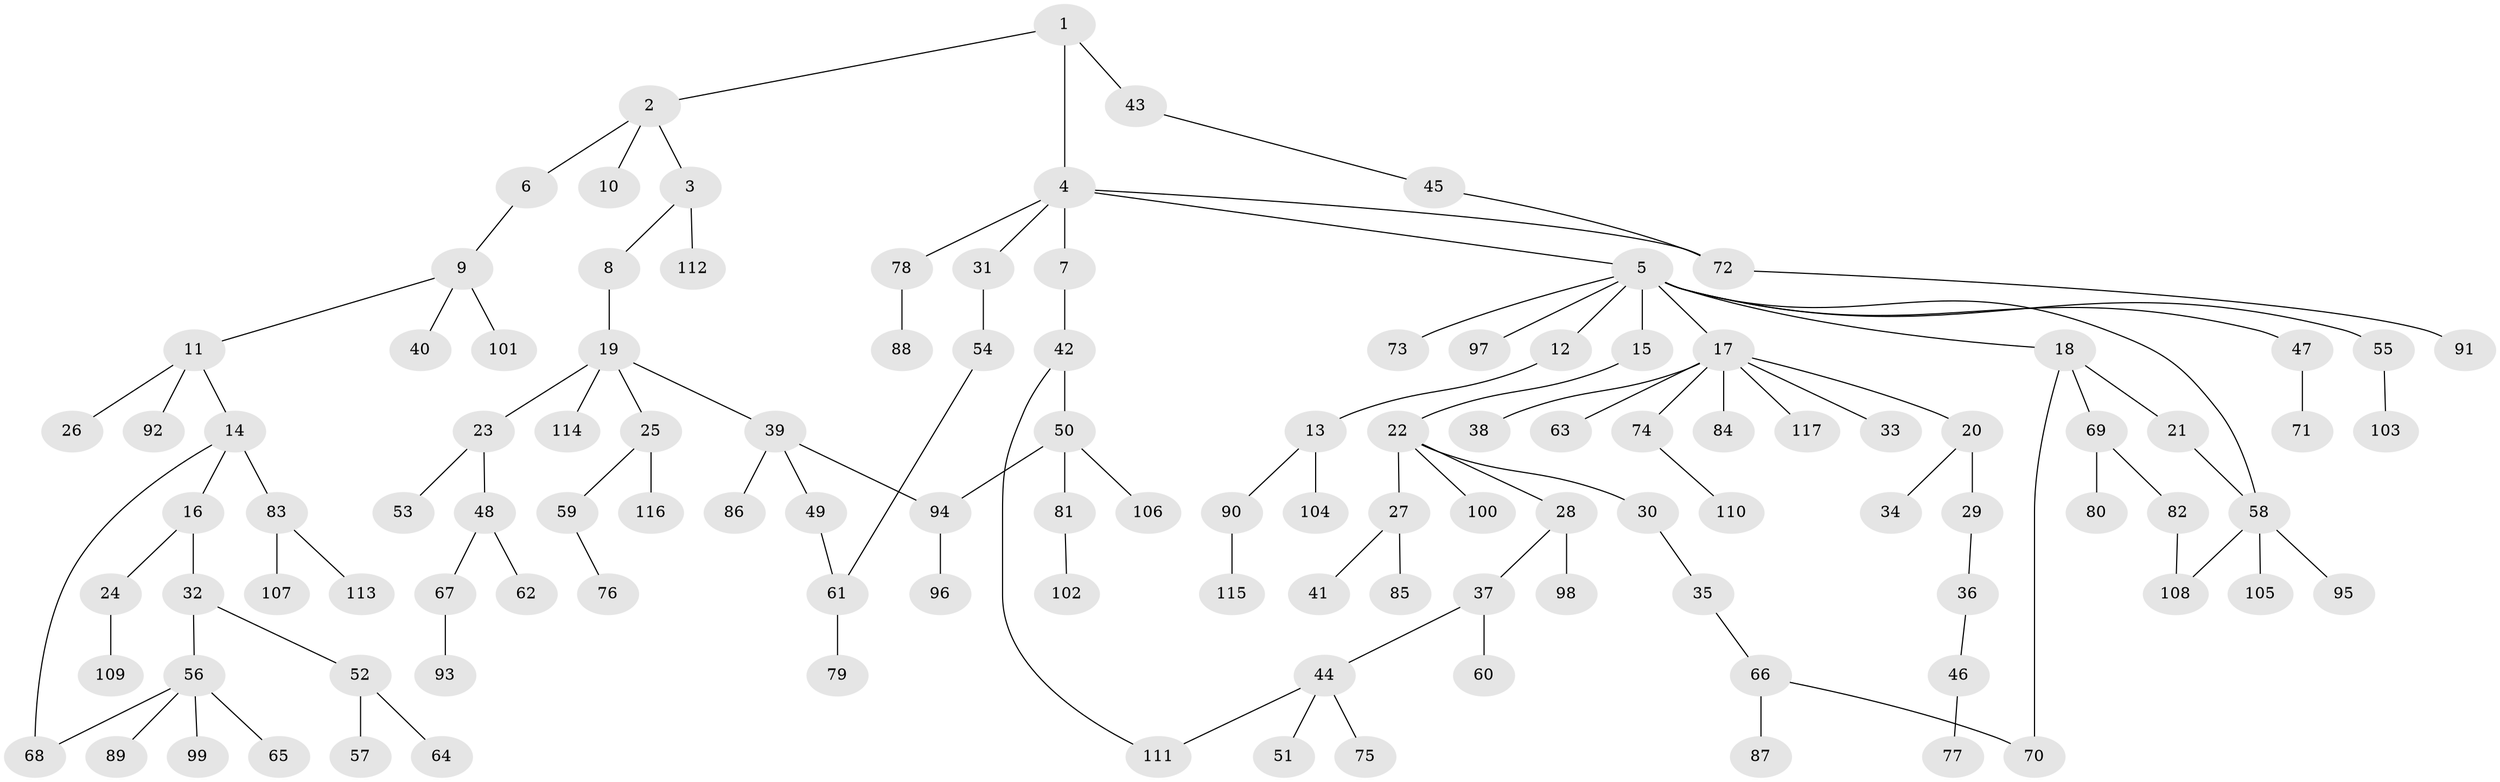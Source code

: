 // coarse degree distribution, {3: 0.1111111111111111, 4: 0.08641975308641975, 6: 0.024691358024691357, 10: 0.012345679012345678, 2: 0.2839506172839506, 1: 0.4444444444444444, 5: 0.024691358024691357, 7: 0.012345679012345678}
// Generated by graph-tools (version 1.1) at 2025/51/02/27/25 19:51:40]
// undirected, 117 vertices, 124 edges
graph export_dot {
graph [start="1"]
  node [color=gray90,style=filled];
  1;
  2;
  3;
  4;
  5;
  6;
  7;
  8;
  9;
  10;
  11;
  12;
  13;
  14;
  15;
  16;
  17;
  18;
  19;
  20;
  21;
  22;
  23;
  24;
  25;
  26;
  27;
  28;
  29;
  30;
  31;
  32;
  33;
  34;
  35;
  36;
  37;
  38;
  39;
  40;
  41;
  42;
  43;
  44;
  45;
  46;
  47;
  48;
  49;
  50;
  51;
  52;
  53;
  54;
  55;
  56;
  57;
  58;
  59;
  60;
  61;
  62;
  63;
  64;
  65;
  66;
  67;
  68;
  69;
  70;
  71;
  72;
  73;
  74;
  75;
  76;
  77;
  78;
  79;
  80;
  81;
  82;
  83;
  84;
  85;
  86;
  87;
  88;
  89;
  90;
  91;
  92;
  93;
  94;
  95;
  96;
  97;
  98;
  99;
  100;
  101;
  102;
  103;
  104;
  105;
  106;
  107;
  108;
  109;
  110;
  111;
  112;
  113;
  114;
  115;
  116;
  117;
  1 -- 2;
  1 -- 4;
  1 -- 43;
  2 -- 3;
  2 -- 6;
  2 -- 10;
  3 -- 8;
  3 -- 112;
  4 -- 5;
  4 -- 7;
  4 -- 31;
  4 -- 78;
  4 -- 72;
  5 -- 12;
  5 -- 15;
  5 -- 17;
  5 -- 18;
  5 -- 47;
  5 -- 55;
  5 -- 58;
  5 -- 73;
  5 -- 97;
  6 -- 9;
  7 -- 42;
  8 -- 19;
  9 -- 11;
  9 -- 40;
  9 -- 101;
  11 -- 14;
  11 -- 26;
  11 -- 92;
  12 -- 13;
  13 -- 90;
  13 -- 104;
  14 -- 16;
  14 -- 83;
  14 -- 68;
  15 -- 22;
  16 -- 24;
  16 -- 32;
  17 -- 20;
  17 -- 33;
  17 -- 38;
  17 -- 63;
  17 -- 74;
  17 -- 84;
  17 -- 117;
  18 -- 21;
  18 -- 69;
  18 -- 70;
  19 -- 23;
  19 -- 25;
  19 -- 39;
  19 -- 114;
  20 -- 29;
  20 -- 34;
  21 -- 58;
  22 -- 27;
  22 -- 28;
  22 -- 30;
  22 -- 100;
  23 -- 48;
  23 -- 53;
  24 -- 109;
  25 -- 59;
  25 -- 116;
  27 -- 41;
  27 -- 85;
  28 -- 37;
  28 -- 98;
  29 -- 36;
  30 -- 35;
  31 -- 54;
  32 -- 52;
  32 -- 56;
  35 -- 66;
  36 -- 46;
  37 -- 44;
  37 -- 60;
  39 -- 49;
  39 -- 86;
  39 -- 94;
  42 -- 50;
  42 -- 111;
  43 -- 45;
  44 -- 51;
  44 -- 75;
  44 -- 111;
  45 -- 72;
  46 -- 77;
  47 -- 71;
  48 -- 62;
  48 -- 67;
  49 -- 61;
  50 -- 81;
  50 -- 94;
  50 -- 106;
  52 -- 57;
  52 -- 64;
  54 -- 61;
  55 -- 103;
  56 -- 65;
  56 -- 68;
  56 -- 89;
  56 -- 99;
  58 -- 95;
  58 -- 105;
  58 -- 108;
  59 -- 76;
  61 -- 79;
  66 -- 70;
  66 -- 87;
  67 -- 93;
  69 -- 80;
  69 -- 82;
  72 -- 91;
  74 -- 110;
  78 -- 88;
  81 -- 102;
  82 -- 108;
  83 -- 107;
  83 -- 113;
  90 -- 115;
  94 -- 96;
}
